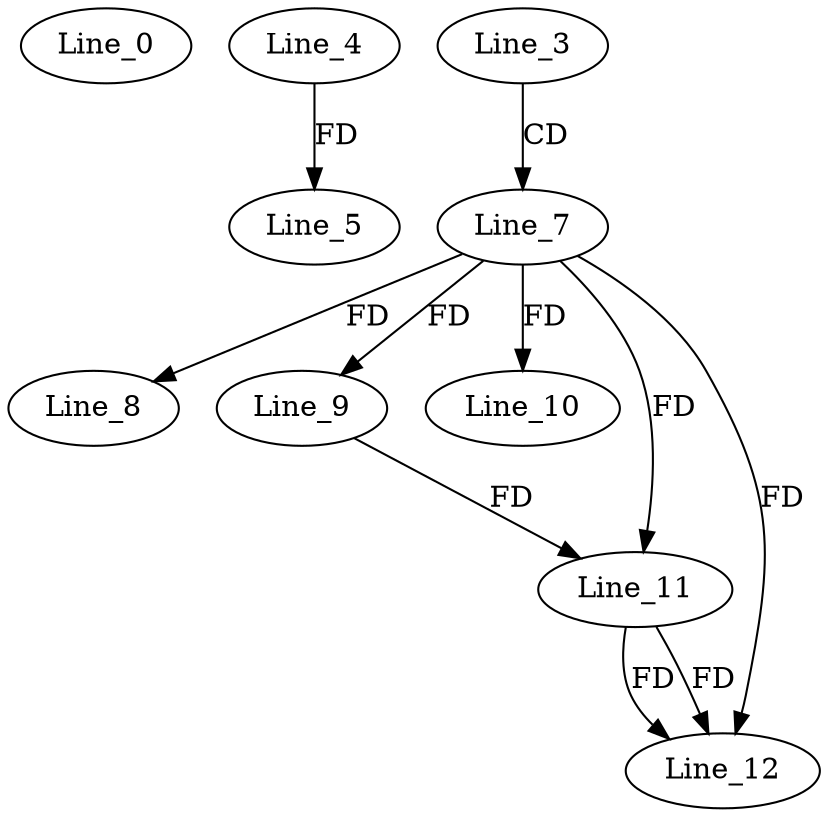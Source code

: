 digraph G {
  Line_0;
  Line_4;
  Line_5;
  Line_3;
  Line_7;
  Line_8;
  Line_9;
  Line_10;
  Line_9;
  Line_11;
  Line_11;
  Line_11;
  Line_12;
  Line_12;
  Line_12;
  Line_4 -> Line_5 [ label="FD" ];
  Line_3 -> Line_7 [ label="CD" ];
  Line_7 -> Line_8 [ label="FD" ];
  Line_7 -> Line_9 [ label="FD" ];
  Line_7 -> Line_10 [ label="FD" ];
  Line_9 -> Line_11 [ label="FD" ];
  Line_7 -> Line_11 [ label="FD" ];
  Line_11 -> Line_12 [ label="FD" ];
  Line_11 -> Line_12 [ label="FD" ];
  Line_7 -> Line_12 [ label="FD" ];
}

